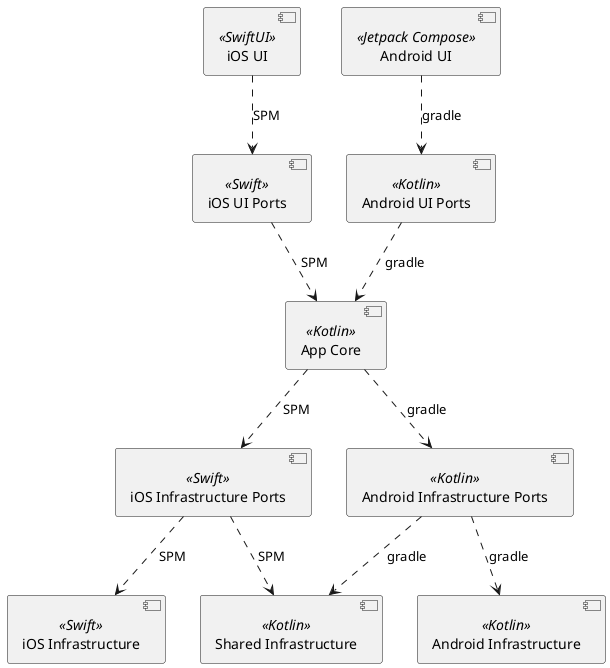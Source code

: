 @startuml

[iOS UI] as UI1 <<SwiftUI>>
[Android UI] as UI2 <<Jetpack Compose>>
[App Core] as Core <<Kotlin>>
[Shared Infrastructure] as Infra1 <<Kotlin>>
[Android Infrastructure] as Infra2 <<Kotlin>>
[iOS Infrastructure] as Infra3 <<Swift>>
[iOS Infrastructure Ports] as Ports1 <<Swift>>
[iOS UI Ports] as Ports2 <<Swift>>
[Android Infrastructure Ports] as Ports3 <<Kotlin>>
[Android UI Ports] as Ports4 <<Kotlin>>


UI1 ..> Ports2 : SPM
UI2 ..> Ports4 : gradle
Ports2 ..> Core : SPM
Ports4 ..> Core : gradle
Core ..> Ports1 : SPM
Core ..> Ports3 : gradle
Ports1 ..> Infra1 : SPM
Ports1 ..> Infra3 : SPM
Ports3 ..> Infra1 : gradle
Ports3 ..> Infra2 : gradle
@enduml

